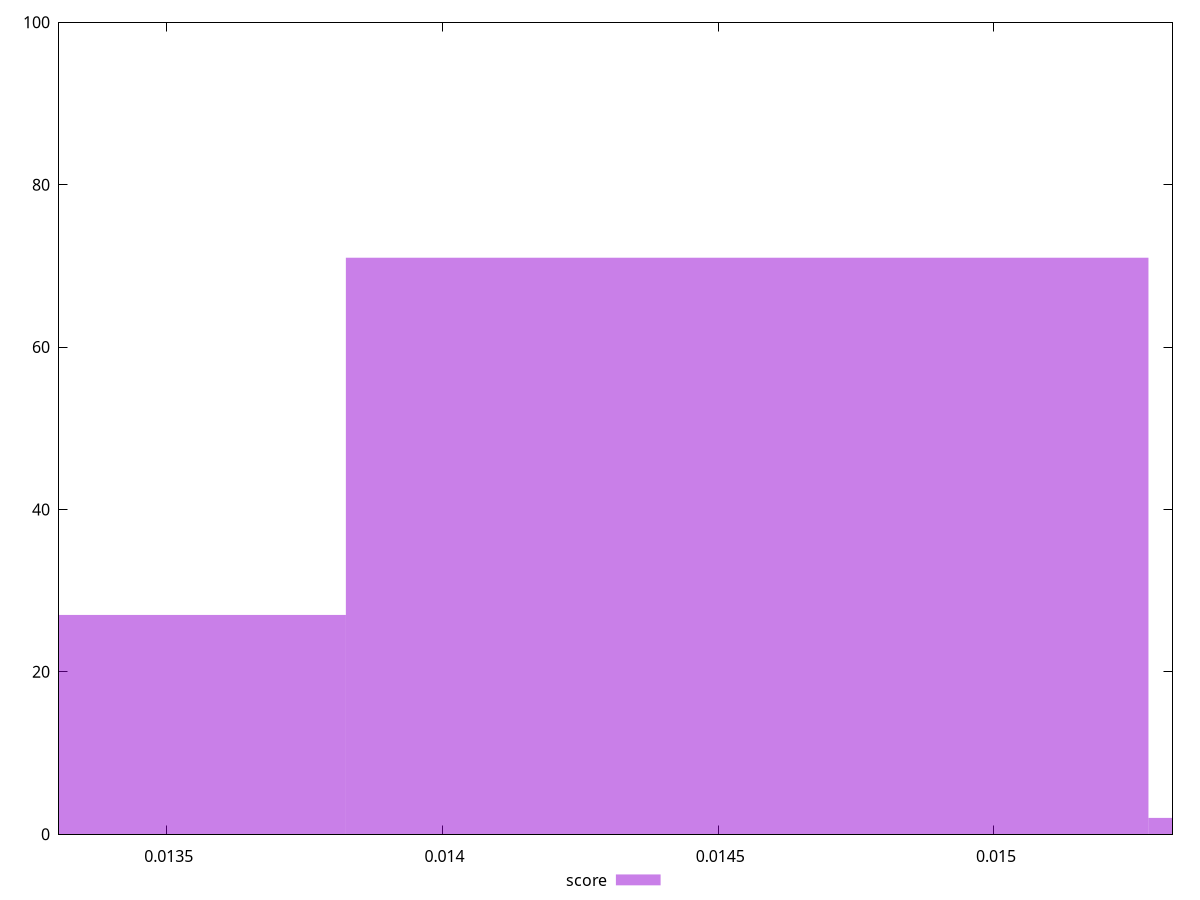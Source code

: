 reset

$score <<EOF
0.014552579807739253 71
0.013097321826965328 27
0.01600783778851318 2
EOF

set key outside below
set boxwidth 0.0014552579807739253
set xrange [0.01330480788092775:0.015323794615359376]
set yrange [0:100]
set trange [0:100]
set style fill transparent solid 0.5 noborder
set terminal svg size 640, 490 enhanced background rgb 'white'
set output "reprap/largest-contentful-paint/samples/pages+cached+noexternal+nosvg/score/histogram.svg"

plot $score title "score" with boxes

reset
